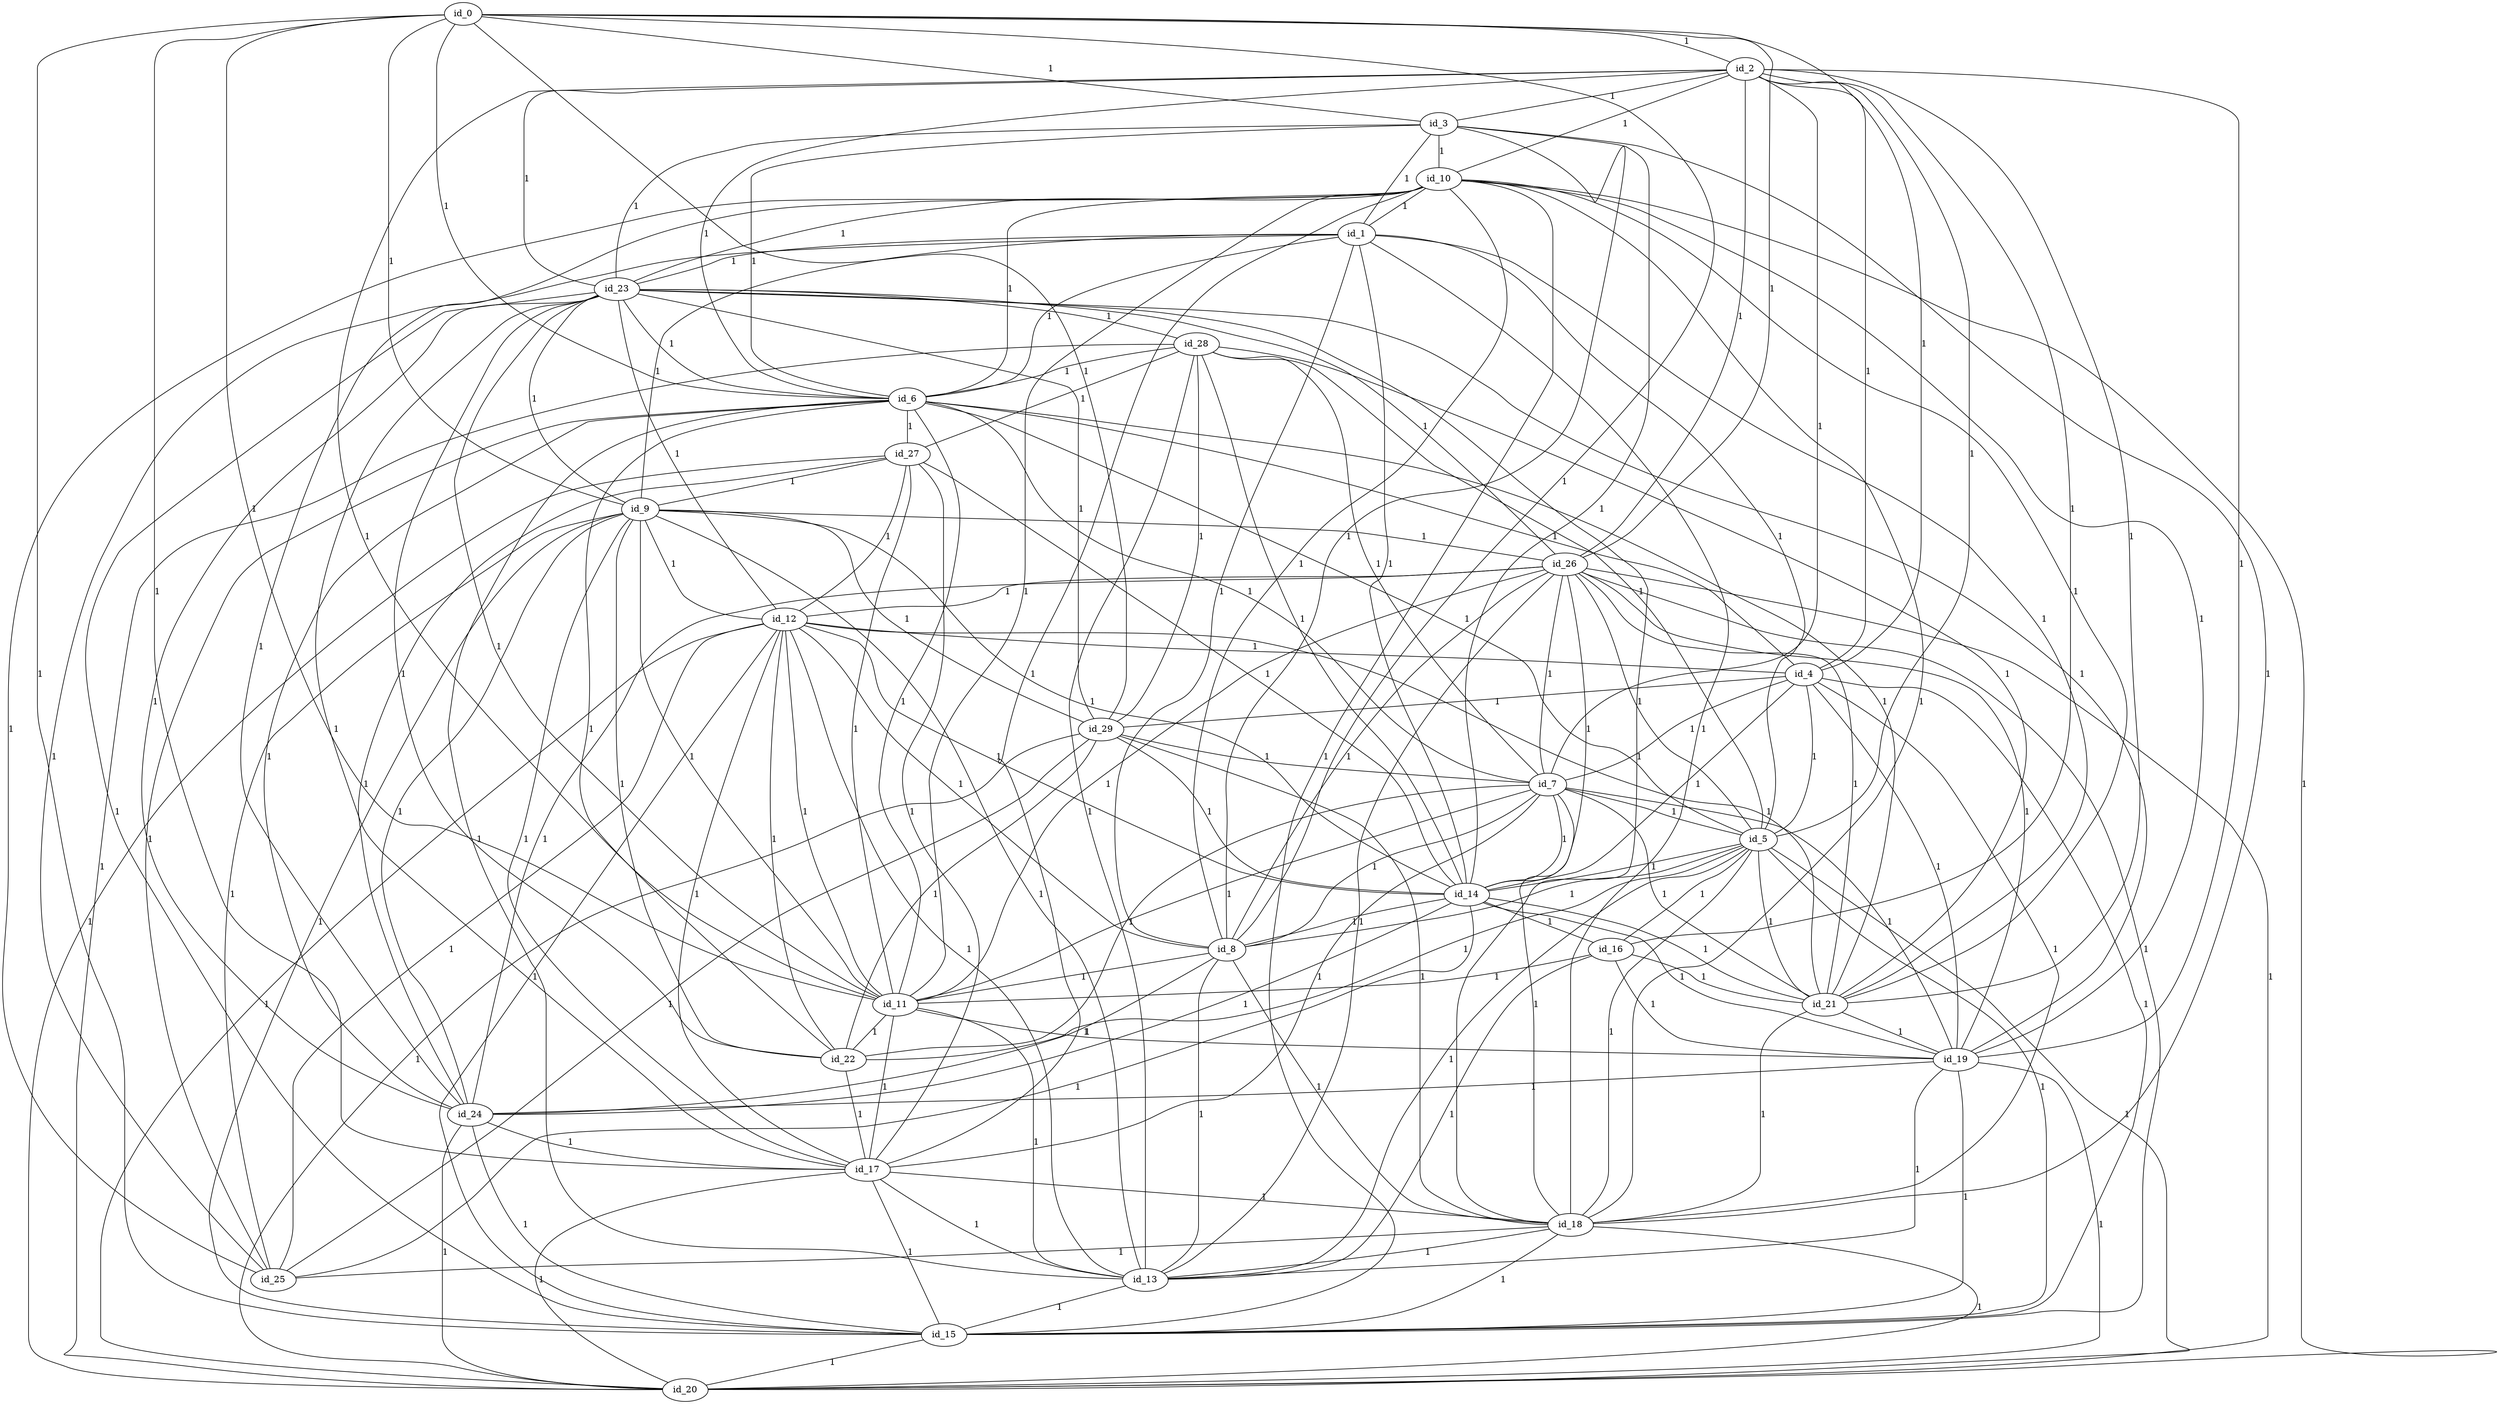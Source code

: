 graph GR{
id_0;
id_1;
id_2;
id_3;
id_4;
id_5;
id_6;
id_7;
id_8;
id_9;
id_10;
id_11;
id_12;
id_13;
id_14;
id_15;
id_16;
id_17;
id_18;
id_19;
id_20;
id_21;
id_22;
id_23;
id_24;
id_25;
id_26;
id_27;
id_28;
id_29;
id_0--id_2[label=1];
id_0--id_6[label=1];
id_0--id_8[label=1];
id_0--id_9[label=1];
id_0--id_29[label=1];
id_1--id_3[label=1];
id_1--id_5[label=1];
id_1--id_18[label=1];
id_1--id_23[label=1];
id_2--id_3[label=1];
id_2--id_5[label=1];
id_2--id_6[label=1];
id_2--id_7[label=1];
id_2--id_10[label=1];
id_2--id_11[label=1];
id_2--id_19[label=1];
id_2--id_23[label=1];
id_2--id_26[label=1];
id_3--id_0[label=1];
id_3--id_6[label=1];
id_3--id_8[label=1];
id_3--id_10[label=1];
id_4--id_0[label=1];
id_4--id_2[label=1];
id_4--id_5[label=1];
id_4--id_6[label=1];
id_4--id_7[label=1];
id_4--id_14[label=1];
id_4--id_15[label=1];
id_4--id_29[label=1];
id_5--id_14[label=1];
id_5--id_15[label=1];
id_5--id_16[label=1];
id_5--id_28[label=1];
id_6--id_1[label=1];
id_6--id_5[label=1];
id_6--id_7[label=1];
id_6--id_10[label=1];
id_6--id_11[label=1];
id_6--id_13[label=1];
id_6--id_21[label=1];
id_6--id_24[label=1];
id_6--id_27[label=1];
id_7--id_5[label=1];
id_7--id_14[label=1];
id_7--id_21[label=1];
id_7--id_22[label=1];
id_7--id_26[label=1];
id_7--id_28[label=1];
id_8--id_1[label=1];
id_8--id_5[label=1];
id_8--id_7[label=1];
id_8--id_11[label=1];
id_8--id_13[label=1];
id_8--id_18[label=1];
id_8--id_24[label=1];
id_8--id_26[label=1];
id_9--id_1[label=1];
id_9--id_11[label=1];
id_9--id_12[label=1];
id_9--id_13[label=1];
id_9--id_15[label=1];
id_9--id_23[label=1];
id_9--id_24[label=1];
id_9--id_26[label=1];
id_10--id_1[label=1];
id_10--id_8[label=1];
id_10--id_11[label=1];
id_10--id_15[label=1];
id_10--id_18[label=1];
id_10--id_20[label=1];
id_10--id_23[label=1];
id_10--id_24[label=1];
id_11--id_0[label=1];
id_11--id_7[label=1];
id_11--id_12[label=1];
id_11--id_13[label=1];
id_11--id_17[label=1];
id_11--id_19[label=1];
id_11--id_22[label=1];
id_11--id_23[label=1];
id_11--id_27[label=1];
id_12--id_4[label=1];
id_12--id_8[label=1];
id_12--id_13[label=1];
id_12--id_17[label=1];
id_12--id_20[label=1];
id_12--id_21[label=1];
id_12--id_22[label=1];
id_12--id_25[label=1];
id_12--id_27[label=1];
id_13--id_5[label=1];
id_13--id_15[label=1];
id_13--id_17[label=1];
id_13--id_26[label=1];
id_14--id_1[label=1];
id_14--id_3[label=1];
id_14--id_8[label=1];
id_14--id_9[label=1];
id_14--id_12[label=1];
id_14--id_16[label=1];
id_14--id_19[label=1];
id_14--id_21[label=1];
id_14--id_26[label=1];
id_14--id_27[label=1];
id_14--id_28[label=1];
id_14--id_29[label=1];
id_15--id_0[label=1];
id_15--id_12[label=1];
id_15--id_17[label=1];
id_15--id_18[label=1];
id_15--id_19[label=1];
id_15--id_20[label=1];
id_15--id_23[label=1];
id_15--id_24[label=1];
id_15--id_26[label=1];
id_16--id_2[label=1];
id_16--id_11[label=1];
id_16--id_13[label=1];
id_16--id_19[label=1];
id_16--id_21[label=1];
id_17--id_0[label=1];
id_17--id_7[label=1];
id_17--id_9[label=1];
id_17--id_10[label=1];
id_17--id_18[label=1];
id_17--id_20[label=1];
id_17--id_27[label=1];
id_18--id_3[label=1];
id_18--id_4[label=1];
id_18--id_5[label=1];
id_18--id_7[label=1];
id_18--id_13[label=1];
id_18--id_20[label=1];
id_18--id_23[label=1];
id_18--id_25[label=1];
id_19--id_4[label=1];
id_19--id_7[label=1];
id_19--id_10[label=1];
id_19--id_13[label=1];
id_19--id_20[label=1];
id_19--id_23[label=1];
id_19--id_24[label=1];
id_19--id_26[label=1];
id_20--id_5[label=1];
id_20--id_24[label=1];
id_20--id_26[label=1];
id_20--id_27[label=1];
id_20--id_29[label=1];
id_21--id_1[label=1];
id_21--id_2[label=1];
id_21--id_5[label=1];
id_21--id_10[label=1];
id_21--id_18[label=1];
id_21--id_19[label=1];
id_21--id_26[label=1];
id_22--id_5[label=1];
id_22--id_6[label=1];
id_22--id_9[label=1];
id_22--id_17[label=1];
id_22--id_23[label=1];
id_23--id_3[label=1];
id_23--id_6[label=1];
id_23--id_12[label=1];
id_23--id_17[label=1];
id_23--id_24[label=1];
id_23--id_26[label=1];
id_23--id_28[label=1];
id_24--id_14[label=1];
id_24--id_17[label=1];
id_24--id_26[label=1];
id_24--id_27[label=1];
id_25--id_1[label=1];
id_25--id_6[label=1];
id_25--id_9[label=1];
id_25--id_10[label=1];
id_25--id_14[label=1];
id_25--id_29[label=1];
id_26--id_0[label=1];
id_26--id_5[label=1];
id_26--id_11[label=1];
id_26--id_12[label=1];
id_27--id_9[label=1];
id_27--id_28[label=1];
id_28--id_6[label=1];
id_28--id_13[label=1];
id_28--id_20[label=1];
id_28--id_21[label=1];
id_29--id_7[label=1];
id_29--id_9[label=1];
id_29--id_18[label=1];
id_29--id_22[label=1];
id_29--id_23[label=1];
id_29--id_28[label=1];
}